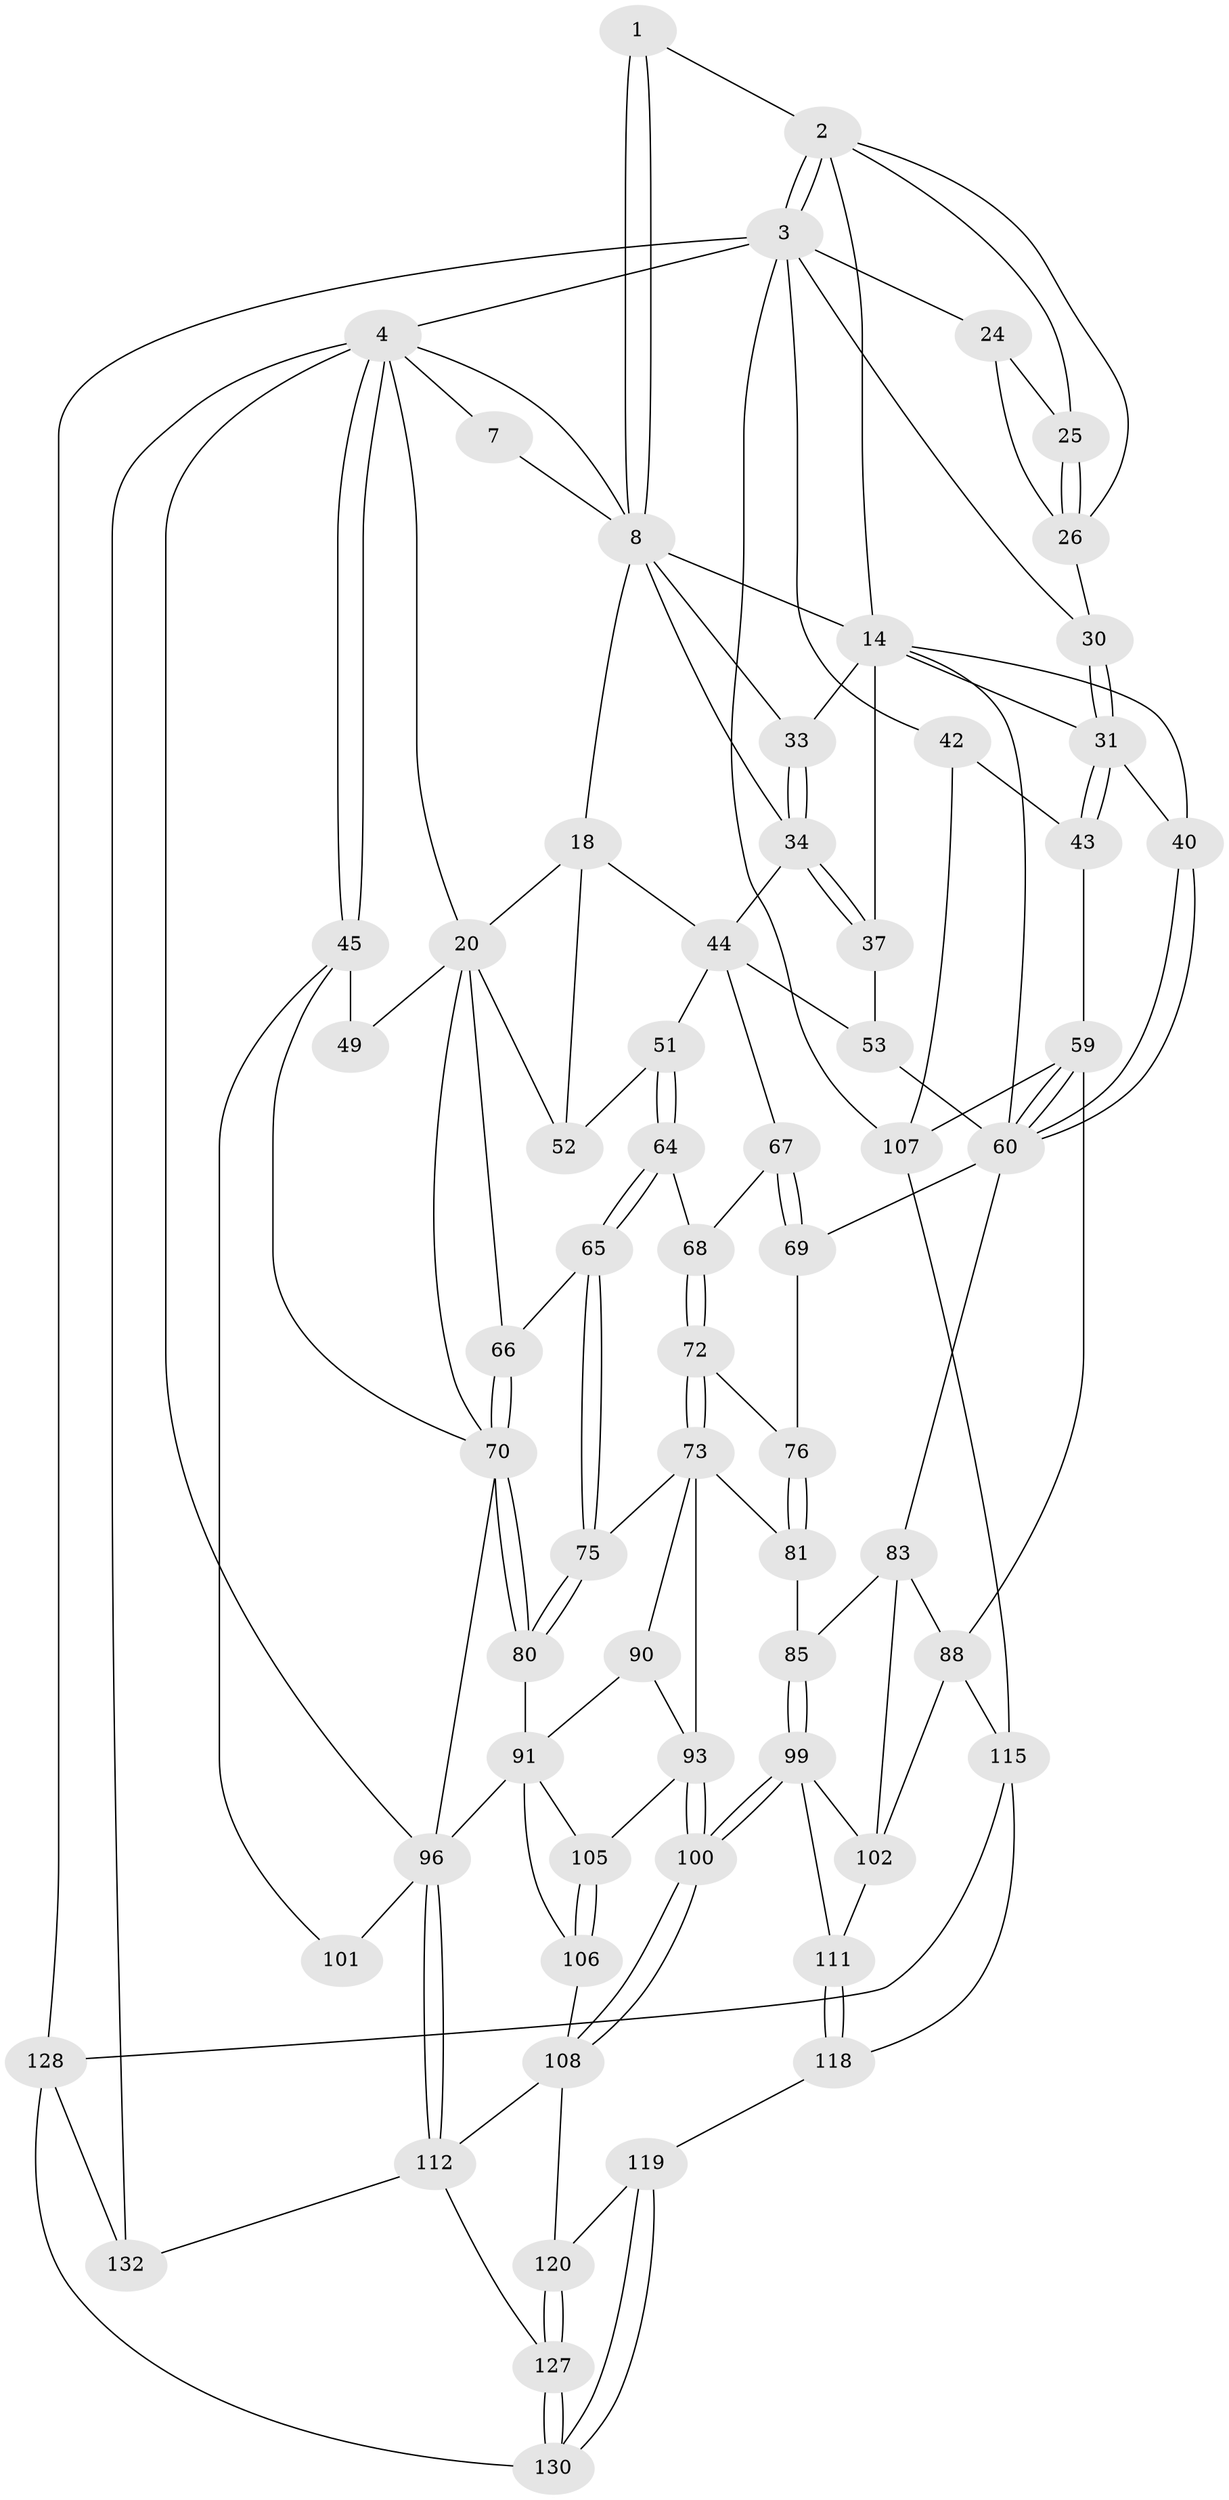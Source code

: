 // original degree distribution, {3: 0.015151515151515152, 4: 0.20454545454545456, 6: 0.1893939393939394, 5: 0.5909090909090909}
// Generated by graph-tools (version 1.1) at 2025/28/03/15/25 16:28:00]
// undirected, 66 vertices, 152 edges
graph export_dot {
graph [start="1"]
  node [color=gray90,style=filled];
  1 [pos="+0.6448080904845097+0"];
  2 [pos="+0.8413921044722248+0",super="+12"];
  3 [pos="+1+0",super="+78+22"];
  4 [pos="+0+0",super="+122+5"];
  7 [pos="+0.4704732089304704+0"];
  8 [pos="+0.6328788637188969+0",super="+9"];
  14 [pos="+0.7147001789443362+0.23220875021171397",super="+15"];
  18 [pos="+0.29806318287795347+0.26038764832555866",super="+19+29"];
  20 [pos="+0.19627805890446154+0.285336268199221",super="+47"];
  24 [pos="+0.9014359171065245+0.180344957936109"];
  25 [pos="+0.8638292076601751+0.15064861334729054"];
  26 [pos="+0.8250938418430828+0.21693523917586263",super="+27"];
  30 [pos="+0.8905644289106291+0.30796269072899285"];
  31 [pos="+0.8696690991090734+0.34629912536949675",super="+32"];
  33 [pos="+0.572223318157017+0.21259972929339271"];
  34 [pos="+0.5363705027178638+0.3218637546162784",super="+35"];
  37 [pos="+0.6025221938104965+0.3659986628504492",super="+39"];
  40 [pos="+0.7994609528838331+0.3857378636902933"];
  42 [pos="+1+0.14915772445505526",super="+77"];
  43 [pos="+0.9012829906096919+0.3871094176423946",super="+58"];
  44 [pos="+0.4660996655725606+0.373131944553638",super="+50"];
  45 [pos="+0+0.24933381869338964",super="+55+46"];
  49 [pos="+0.07963104927614023+0.3481741823680636"];
  51 [pos="+0.45751756069528243+0.3872805784402856"];
  52 [pos="+0.31614234878676384+0.35958228917857815"];
  53 [pos="+0.6036196586738131+0.4103029581326702"];
  59 [pos="+0.9348285539364931+0.5532482311492558",super="+87"];
  60 [pos="+0.8060857176234958+0.4987011150882502",super="+61"];
  64 [pos="+0.41196820882210744+0.4415023569915395"];
  65 [pos="+0.37631008111847886+0.4720310670294323"];
  66 [pos="+0.34021610554222687+0.44653053193150405"];
  67 [pos="+0.5179099623516262+0.47879791545014766"];
  68 [pos="+0.5085396442317135+0.48384235674448883"];
  69 [pos="+0.5699278912669401+0.5247592691101199"];
  70 [pos="+0.22637466884106247+0.5514342990043605",super="+71"];
  72 [pos="+0.4666562932067803+0.5206314825524421"];
  73 [pos="+0.4168687830728361+0.5503807840572247",super="+82+74"];
  75 [pos="+0.3911314287978476+0.5420801338775668"];
  76 [pos="+0.5436432235465971+0.550258452576879"];
  80 [pos="+0.30228176985625926+0.6061089870393332"];
  81 [pos="+0.5139437992024277+0.5947825945832841"];
  83 [pos="+0.6695376203512078+0.5347787223945887",super="+84+89"];
  85 [pos="+0.5637236892785469+0.6117056729402923"];
  88 [pos="+0.797248485328196+0.674269183616608",super="+113"];
  90 [pos="+0.4249746760275411+0.6180808539870085"];
  91 [pos="+0.39642675156469226+0.658697278471118",super="+92"];
  93 [pos="+0.49735540324436606+0.7017082211142994",super="+94"];
  96 [pos="+0.2552681212039177+0.7145524690337308",super="+97"];
  99 [pos="+0.5560558829113248+0.7182785508286013",super="+103"];
  100 [pos="+0.5045166300014238+0.721256026498674"];
  101 [pos="+0+0.6463898466205664"];
  102 [pos="+0.6242346038142882+0.6660823194112601",super="+104"];
  105 [pos="+0.40154280864095254+0.6705224167181797"];
  106 [pos="+0.38856465380607197+0.7110099341338212"];
  107 [pos="+1+0.8450934771411546",super="+114"];
  108 [pos="+0.4657837908799299+0.7662453272664216",super="+121+109"];
  111 [pos="+0.6502790259330362+0.8061374161535575"];
  112 [pos="+0.279937760925843+0.774495646688262",super="+123"];
  115 [pos="+0.8374638640543852+0.8465746807522873",super="+126"];
  118 [pos="+0.64735651622093+0.8364570025959486"];
  119 [pos="+0.6315395104783247+0.8442228183862633"];
  120 [pos="+0.45979255325607393+0.8326167517750868"];
  127 [pos="+0.4403986148421208+0.9143612150747641"];
  128 [pos="+0.6995642362413008+1",super="+129"];
  130 [pos="+0.48713197073979364+1"];
  132 [pos="+0+1"];
  1 -- 2;
  1 -- 8;
  1 -- 8;
  2 -- 3;
  2 -- 3;
  2 -- 25;
  2 -- 26;
  2 -- 14;
  3 -- 4 [weight=2];
  3 -- 128;
  3 -- 107;
  3 -- 42 [weight=2];
  3 -- 24;
  3 -- 30;
  4 -- 45 [weight=2];
  4 -- 45;
  4 -- 132;
  4 -- 96;
  4 -- 20;
  4 -- 7;
  4 -- 8;
  7 -- 8;
  8 -- 14;
  8 -- 33;
  8 -- 18 [weight=2];
  8 -- 34;
  14 -- 31;
  14 -- 33;
  14 -- 37 [weight=2];
  14 -- 40;
  14 -- 60;
  18 -- 20;
  18 -- 52;
  18 -- 44;
  20 -- 49;
  20 -- 66;
  20 -- 52;
  20 -- 70;
  24 -- 25;
  24 -- 26;
  25 -- 26;
  25 -- 26;
  26 -- 30;
  30 -- 31;
  30 -- 31;
  31 -- 43;
  31 -- 43;
  31 -- 40;
  33 -- 34;
  33 -- 34;
  34 -- 37;
  34 -- 37;
  34 -- 44;
  37 -- 53;
  40 -- 60;
  40 -- 60;
  42 -- 43 [weight=2];
  42 -- 107;
  43 -- 59;
  44 -- 51;
  44 -- 67;
  44 -- 53;
  45 -- 49 [weight=2];
  45 -- 101;
  45 -- 70;
  51 -- 52;
  51 -- 64;
  51 -- 64;
  53 -- 60;
  59 -- 60;
  59 -- 60;
  59 -- 88;
  59 -- 107;
  60 -- 83;
  60 -- 69;
  64 -- 65;
  64 -- 65;
  64 -- 68;
  65 -- 66;
  65 -- 75;
  65 -- 75;
  66 -- 70;
  66 -- 70;
  67 -- 68;
  67 -- 69;
  67 -- 69;
  68 -- 72;
  68 -- 72;
  69 -- 76;
  70 -- 80;
  70 -- 80;
  70 -- 96;
  72 -- 73;
  72 -- 73;
  72 -- 76;
  73 -- 81;
  73 -- 93;
  73 -- 90;
  73 -- 75;
  75 -- 80;
  75 -- 80;
  76 -- 81;
  76 -- 81;
  80 -- 91;
  81 -- 85;
  83 -- 85;
  83 -- 102 [weight=2];
  83 -- 88;
  85 -- 99;
  85 -- 99;
  88 -- 115;
  88 -- 102;
  90 -- 91;
  90 -- 93;
  91 -- 105;
  91 -- 106;
  91 -- 96;
  93 -- 100;
  93 -- 100;
  93 -- 105;
  96 -- 112 [weight=2];
  96 -- 112;
  96 -- 101 [weight=2];
  99 -- 100;
  99 -- 100;
  99 -- 102;
  99 -- 111;
  100 -- 108;
  100 -- 108;
  102 -- 111;
  105 -- 106;
  105 -- 106;
  106 -- 108;
  107 -- 115;
  108 -- 120;
  108 -- 112 [weight=2];
  111 -- 118;
  111 -- 118;
  112 -- 132;
  112 -- 127;
  115 -- 128;
  115 -- 118;
  118 -- 119;
  119 -- 120;
  119 -- 130;
  119 -- 130;
  120 -- 127;
  120 -- 127;
  127 -- 130;
  127 -- 130;
  128 -- 130;
  128 -- 132;
}
